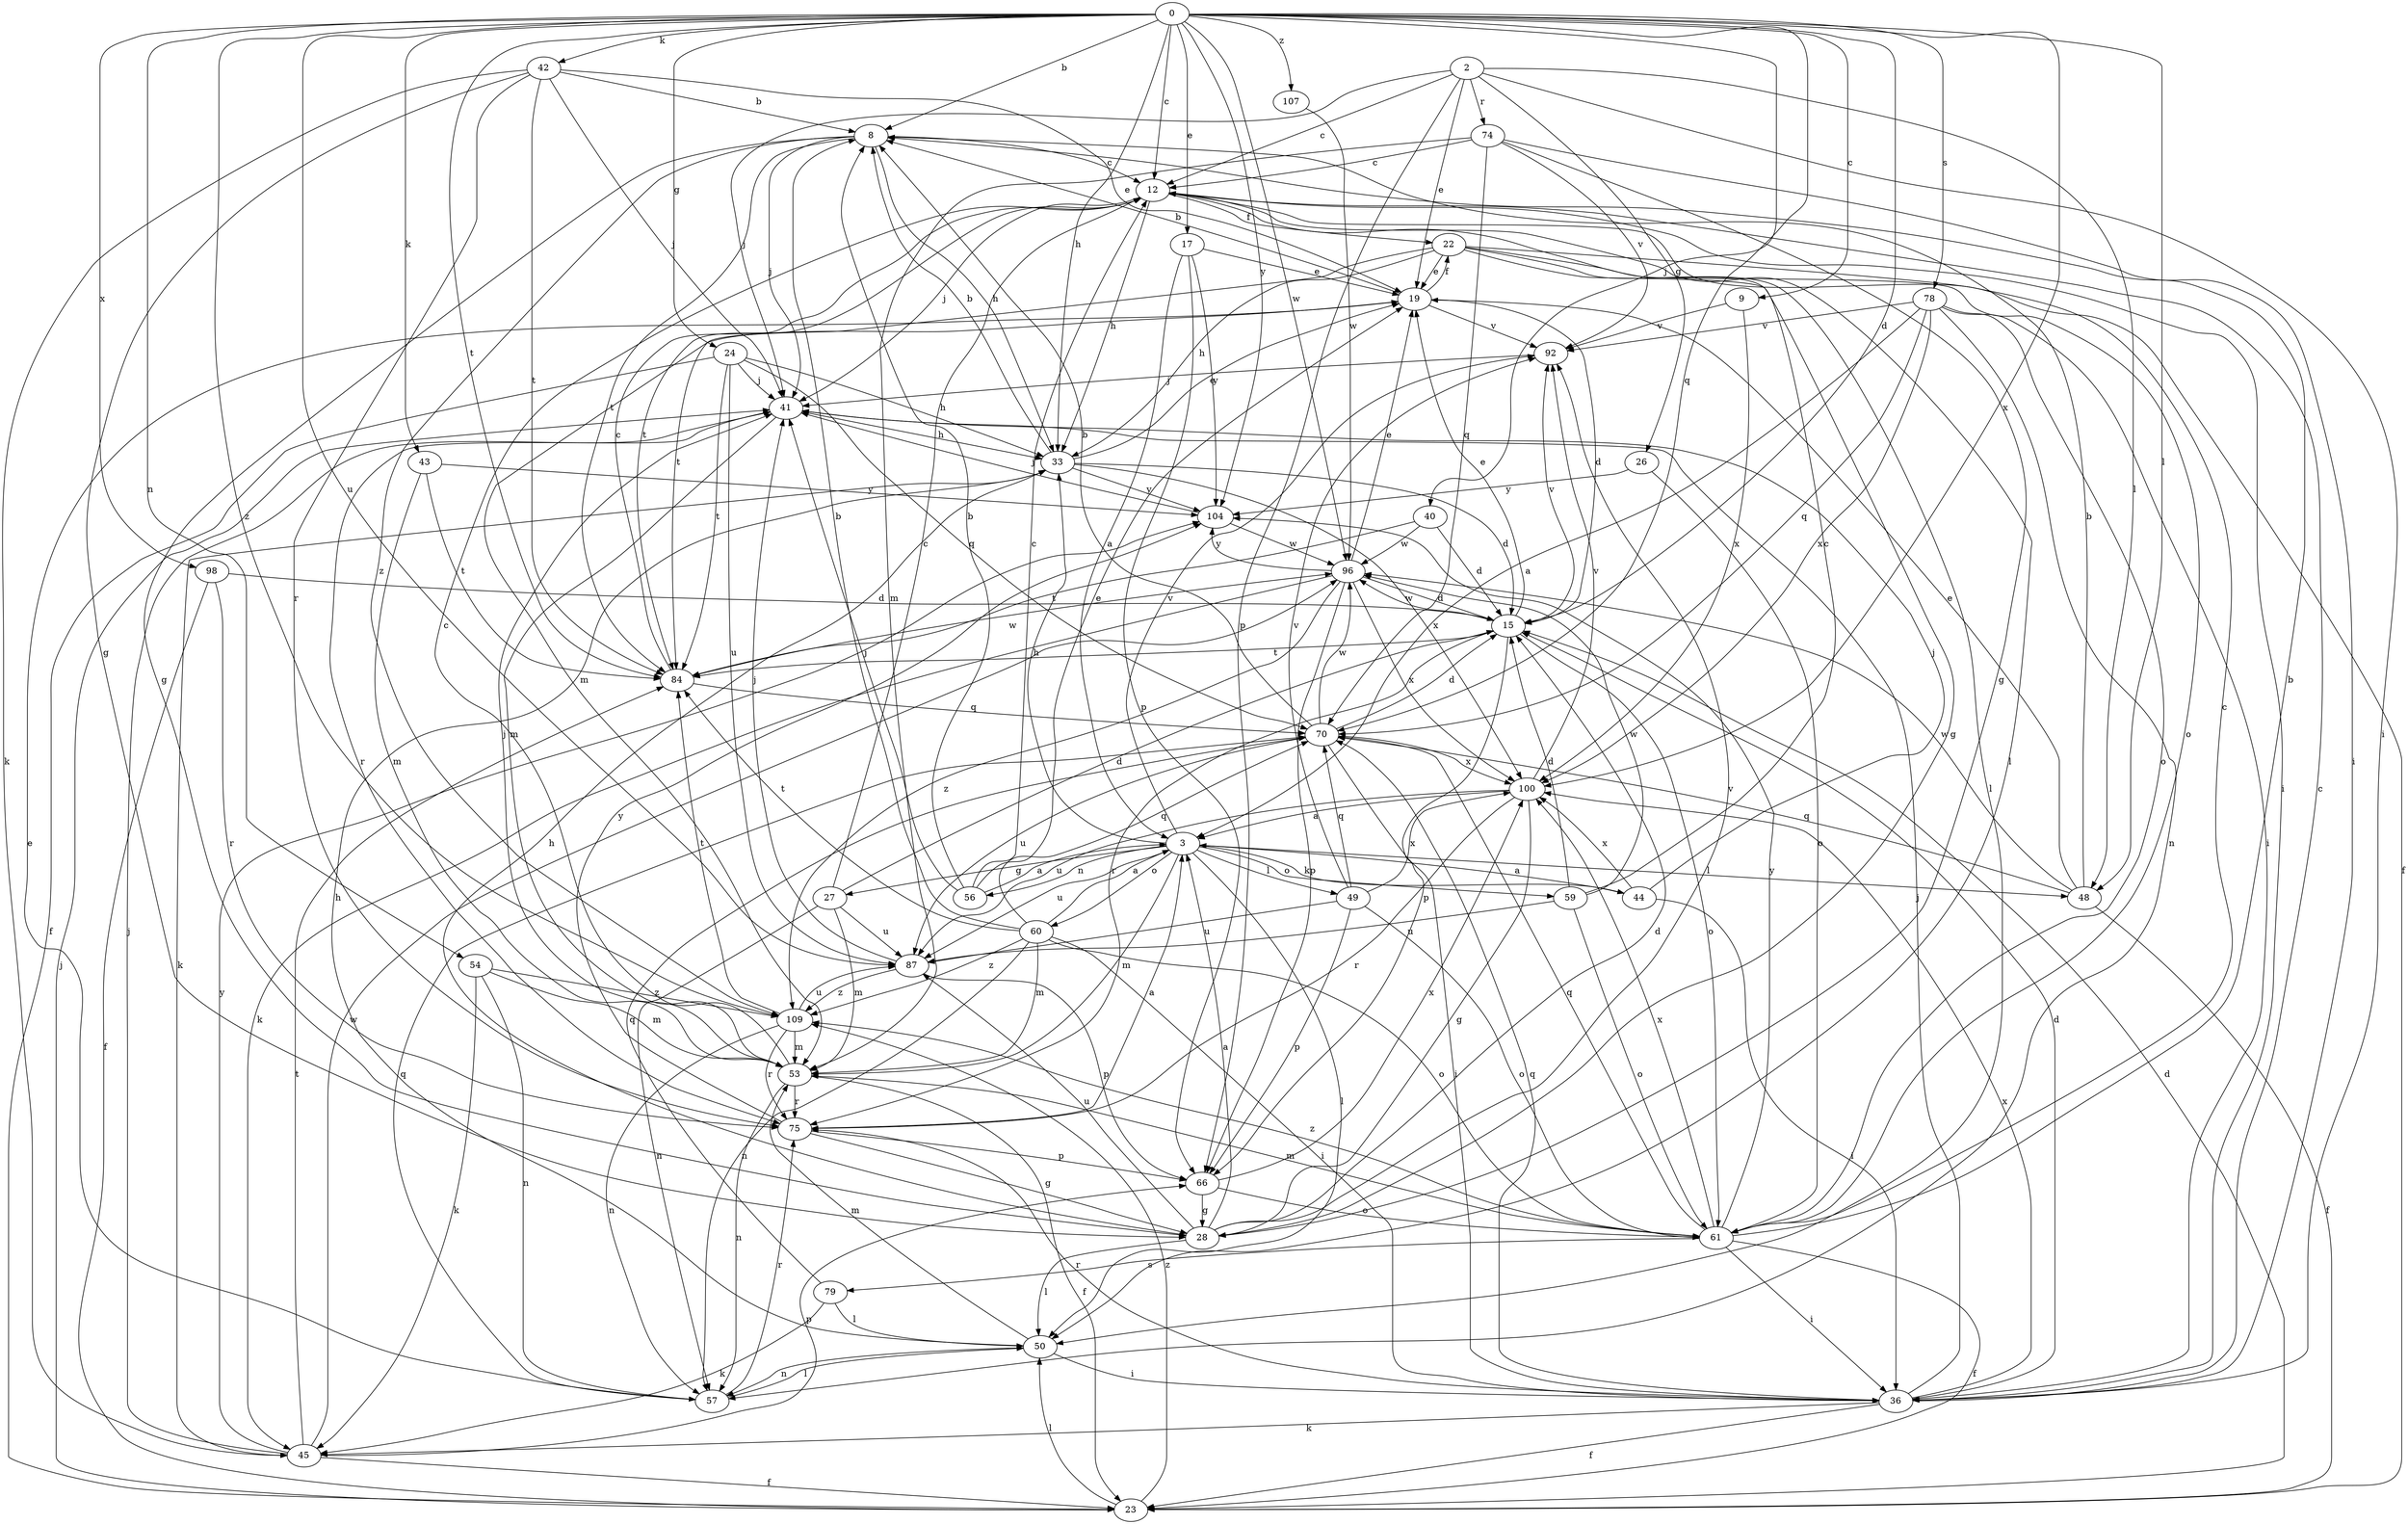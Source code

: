 strict digraph  {
0;
2;
3;
8;
9;
12;
15;
17;
19;
22;
23;
24;
26;
27;
28;
33;
36;
40;
41;
42;
43;
44;
45;
48;
49;
50;
53;
54;
56;
57;
59;
60;
61;
66;
70;
74;
75;
78;
79;
84;
87;
92;
96;
98;
100;
104;
107;
109;
0 -> 8  [label=b];
0 -> 9  [label=c];
0 -> 12  [label=c];
0 -> 15  [label=d];
0 -> 17  [label=e];
0 -> 24  [label=g];
0 -> 33  [label=h];
0 -> 40  [label=j];
0 -> 42  [label=k];
0 -> 43  [label=k];
0 -> 48  [label=l];
0 -> 54  [label=n];
0 -> 70  [label=q];
0 -> 78  [label=s];
0 -> 84  [label=t];
0 -> 87  [label=u];
0 -> 96  [label=w];
0 -> 98  [label=x];
0 -> 100  [label=x];
0 -> 104  [label=y];
0 -> 107  [label=z];
0 -> 109  [label=z];
2 -> 12  [label=c];
2 -> 19  [label=e];
2 -> 26  [label=g];
2 -> 36  [label=i];
2 -> 41  [label=j];
2 -> 48  [label=l];
2 -> 66  [label=p];
2 -> 74  [label=r];
3 -> 27  [label=g];
3 -> 33  [label=h];
3 -> 44  [label=k];
3 -> 48  [label=l];
3 -> 49  [label=l];
3 -> 50  [label=l];
3 -> 53  [label=m];
3 -> 56  [label=n];
3 -> 59  [label=o];
3 -> 60  [label=o];
3 -> 87  [label=u];
3 -> 92  [label=v];
8 -> 12  [label=c];
8 -> 28  [label=g];
8 -> 33  [label=h];
8 -> 41  [label=j];
8 -> 84  [label=t];
8 -> 109  [label=z];
9 -> 92  [label=v];
9 -> 100  [label=x];
12 -> 22  [label=f];
12 -> 33  [label=h];
12 -> 36  [label=i];
12 -> 41  [label=j];
12 -> 50  [label=l];
12 -> 84  [label=t];
15 -> 19  [label=e];
15 -> 61  [label=o];
15 -> 66  [label=p];
15 -> 75  [label=r];
15 -> 84  [label=t];
15 -> 92  [label=v];
15 -> 96  [label=w];
17 -> 3  [label=a];
17 -> 19  [label=e];
17 -> 66  [label=p];
17 -> 104  [label=y];
19 -> 8  [label=b];
19 -> 15  [label=d];
19 -> 22  [label=f];
19 -> 53  [label=m];
19 -> 92  [label=v];
22 -> 19  [label=e];
22 -> 23  [label=f];
22 -> 28  [label=g];
22 -> 33  [label=h];
22 -> 50  [label=l];
22 -> 61  [label=o];
22 -> 84  [label=t];
23 -> 15  [label=d];
23 -> 41  [label=j];
23 -> 50  [label=l];
23 -> 109  [label=z];
24 -> 23  [label=f];
24 -> 33  [label=h];
24 -> 41  [label=j];
24 -> 70  [label=q];
24 -> 84  [label=t];
24 -> 87  [label=u];
26 -> 61  [label=o];
26 -> 104  [label=y];
27 -> 12  [label=c];
27 -> 15  [label=d];
27 -> 53  [label=m];
27 -> 57  [label=n];
27 -> 87  [label=u];
28 -> 3  [label=a];
28 -> 15  [label=d];
28 -> 33  [label=h];
28 -> 50  [label=l];
28 -> 87  [label=u];
28 -> 92  [label=v];
33 -> 8  [label=b];
33 -> 15  [label=d];
33 -> 19  [label=e];
33 -> 45  [label=k];
33 -> 100  [label=x];
33 -> 104  [label=y];
36 -> 12  [label=c];
36 -> 15  [label=d];
36 -> 23  [label=f];
36 -> 41  [label=j];
36 -> 45  [label=k];
36 -> 70  [label=q];
36 -> 75  [label=r];
36 -> 100  [label=x];
40 -> 15  [label=d];
40 -> 84  [label=t];
40 -> 96  [label=w];
41 -> 33  [label=h];
41 -> 53  [label=m];
41 -> 75  [label=r];
42 -> 8  [label=b];
42 -> 19  [label=e];
42 -> 28  [label=g];
42 -> 41  [label=j];
42 -> 45  [label=k];
42 -> 75  [label=r];
42 -> 84  [label=t];
43 -> 53  [label=m];
43 -> 84  [label=t];
43 -> 104  [label=y];
44 -> 3  [label=a];
44 -> 36  [label=i];
44 -> 41  [label=j];
44 -> 100  [label=x];
45 -> 23  [label=f];
45 -> 41  [label=j];
45 -> 66  [label=p];
45 -> 84  [label=t];
45 -> 96  [label=w];
45 -> 104  [label=y];
48 -> 8  [label=b];
48 -> 19  [label=e];
48 -> 23  [label=f];
48 -> 70  [label=q];
48 -> 96  [label=w];
49 -> 61  [label=o];
49 -> 66  [label=p];
49 -> 70  [label=q];
49 -> 87  [label=u];
49 -> 92  [label=v];
49 -> 100  [label=x];
50 -> 33  [label=h];
50 -> 36  [label=i];
50 -> 53  [label=m];
50 -> 57  [label=n];
53 -> 12  [label=c];
53 -> 23  [label=f];
53 -> 41  [label=j];
53 -> 57  [label=n];
53 -> 75  [label=r];
54 -> 45  [label=k];
54 -> 53  [label=m];
54 -> 57  [label=n];
54 -> 109  [label=z];
56 -> 3  [label=a];
56 -> 8  [label=b];
56 -> 12  [label=c];
56 -> 19  [label=e];
56 -> 41  [label=j];
57 -> 19  [label=e];
57 -> 50  [label=l];
57 -> 70  [label=q];
57 -> 75  [label=r];
59 -> 12  [label=c];
59 -> 15  [label=d];
59 -> 61  [label=o];
59 -> 87  [label=u];
59 -> 96  [label=w];
60 -> 3  [label=a];
60 -> 8  [label=b];
60 -> 36  [label=i];
60 -> 53  [label=m];
60 -> 57  [label=n];
60 -> 61  [label=o];
60 -> 70  [label=q];
60 -> 84  [label=t];
60 -> 109  [label=z];
61 -> 8  [label=b];
61 -> 12  [label=c];
61 -> 23  [label=f];
61 -> 36  [label=i];
61 -> 53  [label=m];
61 -> 70  [label=q];
61 -> 79  [label=s];
61 -> 100  [label=x];
61 -> 104  [label=y];
61 -> 109  [label=z];
66 -> 28  [label=g];
66 -> 61  [label=o];
66 -> 100  [label=x];
70 -> 8  [label=b];
70 -> 15  [label=d];
70 -> 36  [label=i];
70 -> 87  [label=u];
70 -> 96  [label=w];
70 -> 100  [label=x];
74 -> 12  [label=c];
74 -> 28  [label=g];
74 -> 36  [label=i];
74 -> 53  [label=m];
74 -> 70  [label=q];
74 -> 92  [label=v];
75 -> 3  [label=a];
75 -> 28  [label=g];
75 -> 66  [label=p];
75 -> 104  [label=y];
78 -> 3  [label=a];
78 -> 36  [label=i];
78 -> 57  [label=n];
78 -> 61  [label=o];
78 -> 70  [label=q];
78 -> 92  [label=v];
78 -> 100  [label=x];
79 -> 45  [label=k];
79 -> 50  [label=l];
79 -> 70  [label=q];
84 -> 12  [label=c];
84 -> 70  [label=q];
84 -> 96  [label=w];
87 -> 41  [label=j];
87 -> 66  [label=p];
87 -> 109  [label=z];
92 -> 41  [label=j];
96 -> 15  [label=d];
96 -> 19  [label=e];
96 -> 45  [label=k];
96 -> 66  [label=p];
96 -> 100  [label=x];
96 -> 104  [label=y];
96 -> 109  [label=z];
98 -> 15  [label=d];
98 -> 23  [label=f];
98 -> 75  [label=r];
100 -> 3  [label=a];
100 -> 28  [label=g];
100 -> 75  [label=r];
100 -> 87  [label=u];
100 -> 92  [label=v];
104 -> 41  [label=j];
104 -> 96  [label=w];
107 -> 96  [label=w];
109 -> 53  [label=m];
109 -> 57  [label=n];
109 -> 75  [label=r];
109 -> 84  [label=t];
109 -> 87  [label=u];
}
